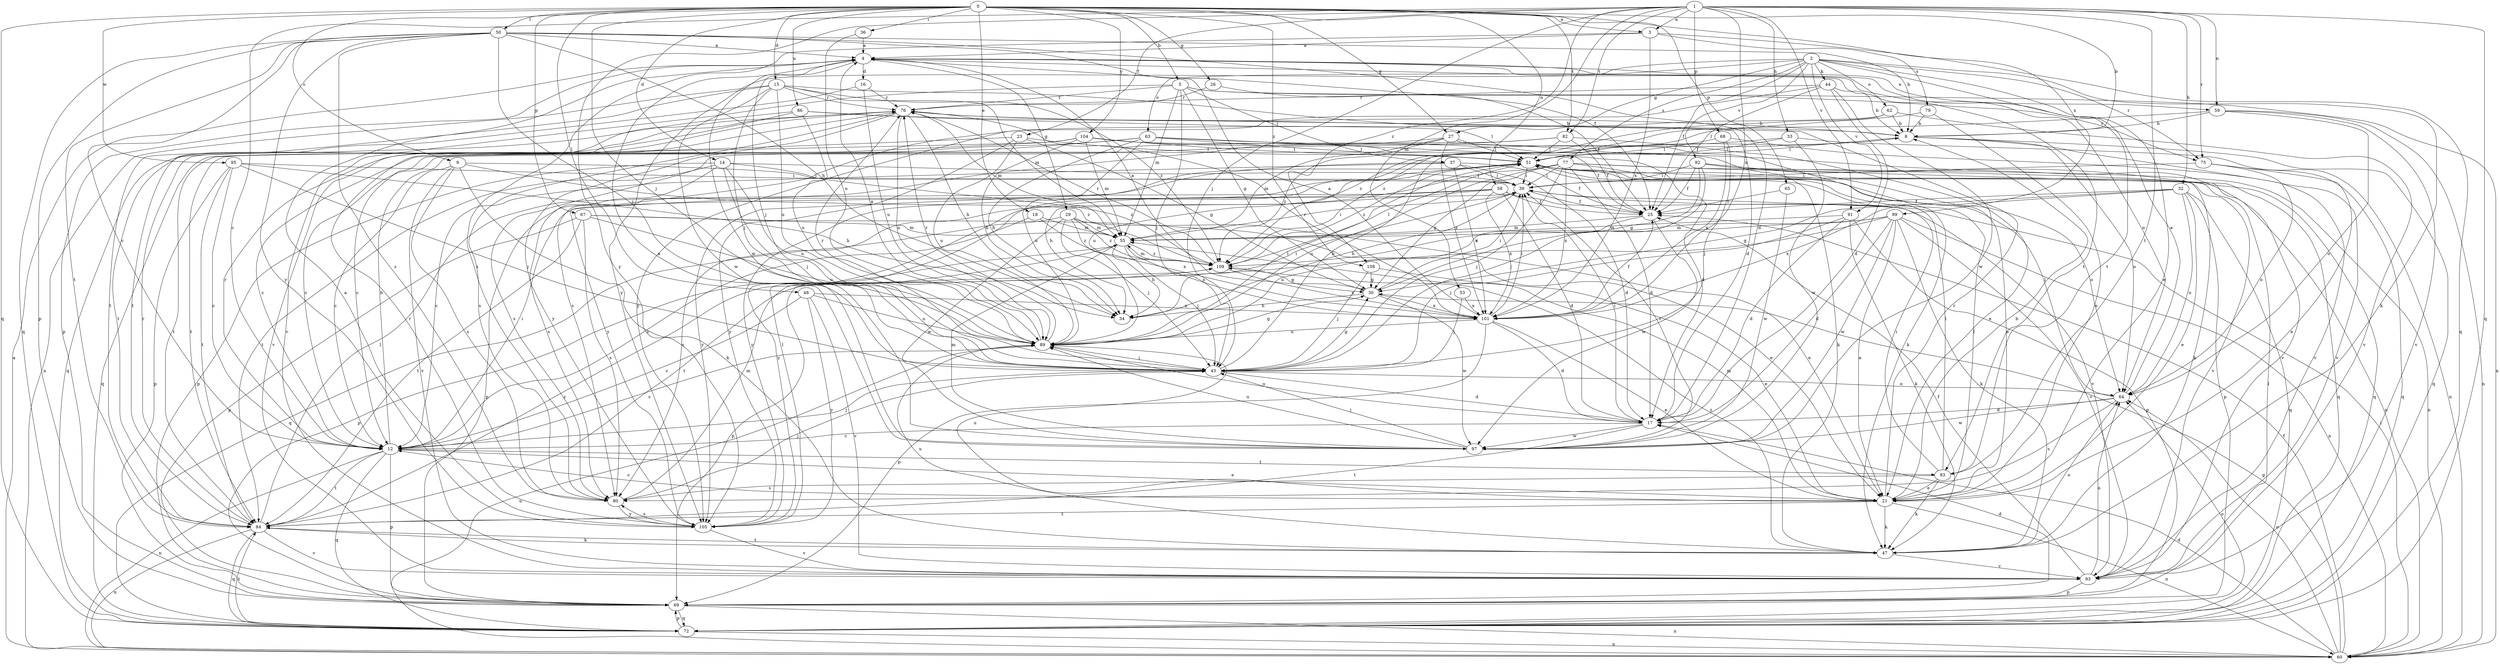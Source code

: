strict digraph  {
0;
1;
2;
3;
4;
5;
8;
9;
12;
14;
15;
16;
17;
18;
21;
23;
25;
26;
27;
29;
30;
32;
33;
34;
36;
37;
39;
43;
44;
47;
48;
50;
51;
53;
55;
58;
59;
60;
62;
63;
64;
65;
67;
68;
69;
72;
75;
76;
77;
79;
80;
82;
83;
84;
86;
89;
91;
92;
93;
95;
97;
99;
101;
104;
105;
108;
109;
0 -> 3  [label=a];
0 -> 5  [label=b];
0 -> 8  [label=b];
0 -> 9  [label=c];
0 -> 14  [label=d];
0 -> 15  [label=d];
0 -> 18  [label=e];
0 -> 26  [label=g];
0 -> 27  [label=g];
0 -> 36  [label=i];
0 -> 43  [label=j];
0 -> 48  [label=l];
0 -> 50  [label=l];
0 -> 58  [label=n];
0 -> 65  [label=p];
0 -> 67  [label=p];
0 -> 72  [label=q];
0 -> 82  [label=t];
0 -> 86  [label=u];
0 -> 95  [label=w];
0 -> 99  [label=x];
0 -> 104  [label=y];
0 -> 108  [label=z];
1 -> 3  [label=a];
1 -> 12  [label=c];
1 -> 23  [label=f];
1 -> 32  [label=h];
1 -> 33  [label=h];
1 -> 43  [label=j];
1 -> 53  [label=m];
1 -> 59  [label=n];
1 -> 68  [label=p];
1 -> 72  [label=q];
1 -> 75  [label=r];
1 -> 82  [label=t];
1 -> 83  [label=t];
1 -> 91  [label=v];
1 -> 101  [label=x];
1 -> 105  [label=y];
1 -> 108  [label=z];
2 -> 21  [label=e];
2 -> 25  [label=f];
2 -> 27  [label=g];
2 -> 44  [label=k];
2 -> 47  [label=k];
2 -> 62  [label=o];
2 -> 63  [label=o];
2 -> 75  [label=r];
2 -> 77  [label=s];
2 -> 83  [label=t];
2 -> 91  [label=v];
2 -> 92  [label=v];
2 -> 105  [label=y];
3 -> 4  [label=a];
3 -> 72  [label=q];
3 -> 79  [label=s];
3 -> 80  [label=s];
3 -> 101  [label=x];
4 -> 16  [label=d];
4 -> 29  [label=g];
4 -> 43  [label=j];
4 -> 59  [label=n];
4 -> 64  [label=o];
4 -> 69  [label=p];
4 -> 83  [label=t];
4 -> 97  [label=w];
5 -> 30  [label=g];
5 -> 37  [label=i];
5 -> 43  [label=j];
5 -> 55  [label=m];
5 -> 60  [label=n];
5 -> 75  [label=r];
5 -> 76  [label=r];
5 -> 93  [label=v];
8 -> 51  [label=l];
8 -> 64  [label=o];
8 -> 72  [label=q];
8 -> 93  [label=v];
9 -> 12  [label=c];
9 -> 39  [label=i];
9 -> 47  [label=k];
9 -> 80  [label=s];
9 -> 93  [label=v];
9 -> 109  [label=z];
12 -> 8  [label=b];
12 -> 21  [label=e];
12 -> 39  [label=i];
12 -> 43  [label=j];
12 -> 60  [label=n];
12 -> 69  [label=p];
12 -> 72  [label=q];
12 -> 76  [label=r];
12 -> 83  [label=t];
12 -> 84  [label=t];
14 -> 39  [label=i];
14 -> 43  [label=j];
14 -> 69  [label=p];
14 -> 80  [label=s];
14 -> 84  [label=t];
14 -> 89  [label=u];
14 -> 109  [label=z];
15 -> 17  [label=d];
15 -> 43  [label=j];
15 -> 55  [label=m];
15 -> 60  [label=n];
15 -> 76  [label=r];
15 -> 84  [label=t];
15 -> 89  [label=u];
15 -> 97  [label=w];
15 -> 109  [label=z];
16 -> 76  [label=r];
16 -> 84  [label=t];
16 -> 89  [label=u];
17 -> 12  [label=c];
17 -> 39  [label=i];
17 -> 84  [label=t];
17 -> 89  [label=u];
17 -> 97  [label=w];
18 -> 12  [label=c];
18 -> 55  [label=m];
18 -> 109  [label=z];
21 -> 8  [label=b];
21 -> 12  [label=c];
21 -> 47  [label=k];
21 -> 51  [label=l];
21 -> 55  [label=m];
21 -> 60  [label=n];
21 -> 76  [label=r];
21 -> 84  [label=t];
21 -> 89  [label=u];
23 -> 30  [label=g];
23 -> 51  [label=l];
23 -> 84  [label=t];
23 -> 89  [label=u];
23 -> 105  [label=y];
25 -> 55  [label=m];
25 -> 89  [label=u];
25 -> 97  [label=w];
26 -> 25  [label=f];
26 -> 76  [label=r];
27 -> 47  [label=k];
27 -> 51  [label=l];
27 -> 55  [label=m];
27 -> 101  [label=x];
27 -> 105  [label=y];
27 -> 109  [label=z];
29 -> 21  [label=e];
29 -> 43  [label=j];
29 -> 55  [label=m];
29 -> 72  [label=q];
29 -> 97  [label=w];
29 -> 101  [label=x];
29 -> 109  [label=z];
30 -> 4  [label=a];
30 -> 34  [label=h];
30 -> 39  [label=i];
30 -> 97  [label=w];
30 -> 101  [label=x];
32 -> 21  [label=e];
32 -> 25  [label=f];
32 -> 30  [label=g];
32 -> 64  [label=o];
32 -> 69  [label=p];
32 -> 72  [label=q];
32 -> 101  [label=x];
33 -> 51  [label=l];
33 -> 60  [label=n];
33 -> 89  [label=u];
33 -> 97  [label=w];
34 -> 39  [label=i];
36 -> 4  [label=a];
36 -> 89  [label=u];
37 -> 12  [label=c];
37 -> 17  [label=d];
37 -> 25  [label=f];
37 -> 39  [label=i];
37 -> 101  [label=x];
37 -> 105  [label=y];
39 -> 25  [label=f];
39 -> 34  [label=h];
43 -> 8  [label=b];
43 -> 17  [label=d];
43 -> 30  [label=g];
43 -> 64  [label=o];
43 -> 76  [label=r];
44 -> 8  [label=b];
44 -> 17  [label=d];
44 -> 25  [label=f];
44 -> 76  [label=r];
44 -> 97  [label=w];
44 -> 105  [label=y];
47 -> 64  [label=o];
47 -> 84  [label=t];
47 -> 89  [label=u];
47 -> 93  [label=v];
47 -> 109  [label=z];
48 -> 12  [label=c];
48 -> 89  [label=u];
48 -> 93  [label=v];
48 -> 101  [label=x];
48 -> 105  [label=y];
50 -> 4  [label=a];
50 -> 8  [label=b];
50 -> 12  [label=c];
50 -> 17  [label=d];
50 -> 25  [label=f];
50 -> 34  [label=h];
50 -> 43  [label=j];
50 -> 69  [label=p];
50 -> 72  [label=q];
50 -> 80  [label=s];
50 -> 84  [label=t];
50 -> 105  [label=y];
51 -> 39  [label=i];
51 -> 60  [label=n];
51 -> 93  [label=v];
51 -> 105  [label=y];
51 -> 109  [label=z];
53 -> 43  [label=j];
53 -> 101  [label=x];
55 -> 34  [label=h];
55 -> 39  [label=i];
55 -> 43  [label=j];
55 -> 69  [label=p];
55 -> 101  [label=x];
55 -> 109  [label=z];
58 -> 17  [label=d];
58 -> 25  [label=f];
58 -> 69  [label=p];
58 -> 80  [label=s];
58 -> 93  [label=v];
58 -> 101  [label=x];
58 -> 105  [label=y];
59 -> 8  [label=b];
59 -> 60  [label=n];
59 -> 64  [label=o];
59 -> 93  [label=v];
59 -> 109  [label=z];
60 -> 4  [label=a];
60 -> 17  [label=d];
60 -> 25  [label=f];
60 -> 30  [label=g];
60 -> 39  [label=i];
60 -> 64  [label=o];
60 -> 89  [label=u];
62 -> 8  [label=b];
62 -> 80  [label=s];
62 -> 93  [label=v];
62 -> 109  [label=z];
63 -> 12  [label=c];
63 -> 17  [label=d];
63 -> 34  [label=h];
63 -> 51  [label=l];
63 -> 80  [label=s];
63 -> 89  [label=u];
63 -> 93  [label=v];
64 -> 4  [label=a];
64 -> 17  [label=d];
64 -> 51  [label=l];
64 -> 80  [label=s];
64 -> 97  [label=w];
65 -> 25  [label=f];
65 -> 97  [label=w];
67 -> 21  [label=e];
67 -> 55  [label=m];
67 -> 69  [label=p];
67 -> 80  [label=s];
67 -> 84  [label=t];
67 -> 89  [label=u];
68 -> 43  [label=j];
68 -> 51  [label=l];
68 -> 93  [label=v];
68 -> 101  [label=x];
69 -> 17  [label=d];
69 -> 51  [label=l];
69 -> 60  [label=n];
69 -> 72  [label=q];
72 -> 60  [label=n];
72 -> 64  [label=o];
72 -> 69  [label=p];
72 -> 84  [label=t];
75 -> 21  [label=e];
75 -> 39  [label=i];
75 -> 64  [label=o];
75 -> 72  [label=q];
76 -> 8  [label=b];
76 -> 34  [label=h];
76 -> 55  [label=m];
76 -> 72  [label=q];
76 -> 80  [label=s];
76 -> 89  [label=u];
76 -> 105  [label=y];
77 -> 17  [label=d];
77 -> 21  [label=e];
77 -> 30  [label=g];
77 -> 34  [label=h];
77 -> 39  [label=i];
77 -> 43  [label=j];
77 -> 60  [label=n];
77 -> 72  [label=q];
77 -> 89  [label=u];
77 -> 101  [label=x];
79 -> 8  [label=b];
79 -> 21  [label=e];
79 -> 51  [label=l];
80 -> 43  [label=j];
80 -> 55  [label=m];
80 -> 105  [label=y];
82 -> 12  [label=c];
82 -> 21  [label=e];
82 -> 25  [label=f];
82 -> 51  [label=l];
82 -> 84  [label=t];
83 -> 21  [label=e];
83 -> 39  [label=i];
83 -> 47  [label=k];
83 -> 51  [label=l];
83 -> 80  [label=s];
84 -> 47  [label=k];
84 -> 51  [label=l];
84 -> 60  [label=n];
84 -> 72  [label=q];
84 -> 76  [label=r];
84 -> 93  [label=v];
84 -> 109  [label=z];
86 -> 8  [label=b];
86 -> 51  [label=l];
86 -> 84  [label=t];
86 -> 89  [label=u];
86 -> 93  [label=v];
89 -> 4  [label=a];
89 -> 12  [label=c];
89 -> 30  [label=g];
89 -> 43  [label=j];
89 -> 51  [label=l];
89 -> 76  [label=r];
91 -> 17  [label=d];
91 -> 43  [label=j];
91 -> 47  [label=k];
91 -> 55  [label=m];
91 -> 69  [label=p];
92 -> 25  [label=f];
92 -> 30  [label=g];
92 -> 39  [label=i];
92 -> 43  [label=j];
92 -> 47  [label=k];
92 -> 64  [label=o];
92 -> 72  [label=q];
93 -> 25  [label=f];
93 -> 64  [label=o];
93 -> 69  [label=p];
95 -> 12  [label=c];
95 -> 34  [label=h];
95 -> 39  [label=i];
95 -> 43  [label=j];
95 -> 69  [label=p];
95 -> 84  [label=t];
97 -> 4  [label=a];
97 -> 39  [label=i];
97 -> 43  [label=j];
97 -> 55  [label=m];
97 -> 89  [label=u];
99 -> 17  [label=d];
99 -> 21  [label=e];
99 -> 47  [label=k];
99 -> 55  [label=m];
99 -> 60  [label=n];
99 -> 84  [label=t];
99 -> 93  [label=v];
99 -> 97  [label=w];
99 -> 109  [label=z];
101 -> 4  [label=a];
101 -> 17  [label=d];
101 -> 21  [label=e];
101 -> 25  [label=f];
101 -> 39  [label=i];
101 -> 69  [label=p];
101 -> 76  [label=r];
101 -> 89  [label=u];
104 -> 12  [label=c];
104 -> 25  [label=f];
104 -> 34  [label=h];
104 -> 47  [label=k];
104 -> 51  [label=l];
104 -> 55  [label=m];
104 -> 72  [label=q];
105 -> 4  [label=a];
105 -> 51  [label=l];
105 -> 76  [label=r];
105 -> 80  [label=s];
105 -> 93  [label=v];
108 -> 21  [label=e];
108 -> 30  [label=g];
108 -> 43  [label=j];
109 -> 30  [label=g];
109 -> 51  [label=l];
109 -> 55  [label=m];
109 -> 69  [label=p];
109 -> 76  [label=r];
109 -> 101  [label=x];
}

